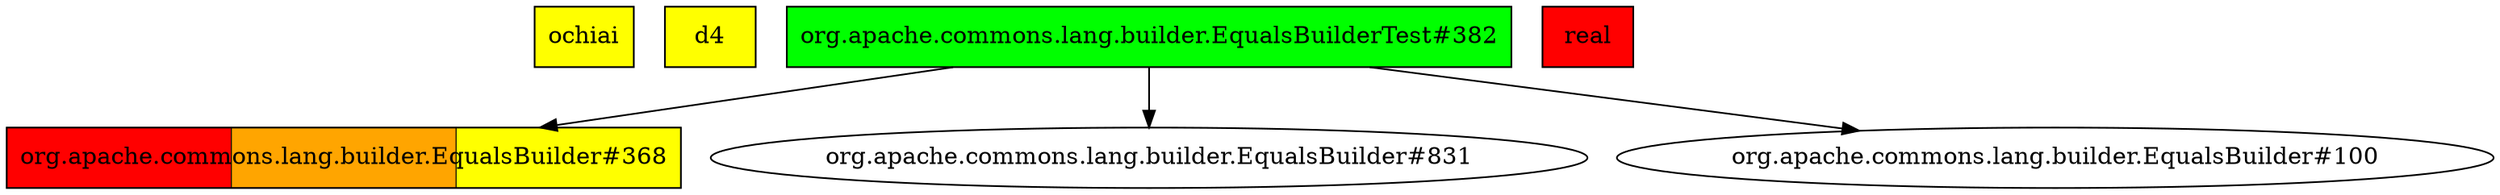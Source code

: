 digraph enhanced {
	"ochiai" [style=striped shape=box fillcolor="yellow"];
	"d4" [style=striped shape=box fillcolor="yellow"];
	"org.apache.commons.lang.builder.EqualsBuilder#368" [style=striped shape=box fillcolor="red:orange:yellow"];
	"real" [style=striped shape=box fillcolor="red"];
	"org.apache.commons.lang.builder.EqualsBuilderTest#382" [style=striped shape=box fillcolor="green"];
	"org.apache.commons.lang.builder.EqualsBuilderTest#382" -> "org.apache.commons.lang.builder.EqualsBuilder#831";
	"org.apache.commons.lang.builder.EqualsBuilderTest#382" -> "org.apache.commons.lang.builder.EqualsBuilder#368";
	"org.apache.commons.lang.builder.EqualsBuilderTest#382" -> "org.apache.commons.lang.builder.EqualsBuilder#100";
}
